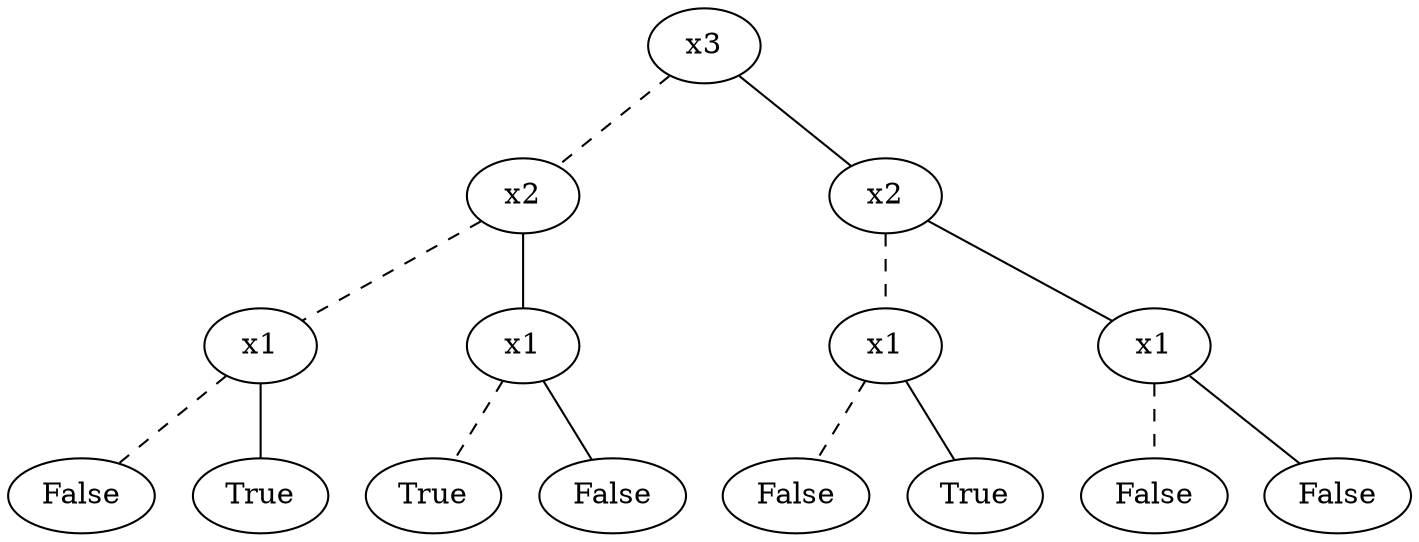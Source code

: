 graph { 
0 [ label = "x3" ];
1 [ label = "x2" ];
2 [ label = "x1" ];
3 [ label = "False" ];
2--3 [style=dashed];
4 [ label = "True" ];
2--4;
1--2 [style=dashed];
5 [ label = "x1" ];
6 [ label = "True" ];
5--6 [style=dashed];
7 [ label = "False" ];
5--7;
1--5;
0--1 [style=dashed];
8 [ label = "x2" ];
9 [ label = "x1" ];
10 [ label = "False" ];
9--10 [style=dashed];
11 [ label = "True" ];
9--11;
8--9 [style=dashed];
12 [ label = "x1" ];
13 [ label = "False" ];
12--13 [style=dashed];
14 [ label = "False" ];
12--14;
8--12;
0--8;
}